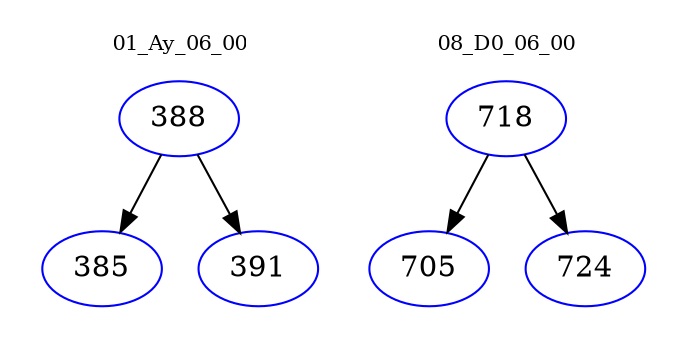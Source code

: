 digraph{
subgraph cluster_0 {
color = white
label = "01_Ay_06_00";
fontsize=10;
T0_388 [label="388", color="blue"]
T0_388 -> T0_385 [color="black"]
T0_385 [label="385", color="blue"]
T0_388 -> T0_391 [color="black"]
T0_391 [label="391", color="blue"]
}
subgraph cluster_1 {
color = white
label = "08_D0_06_00";
fontsize=10;
T1_718 [label="718", color="blue"]
T1_718 -> T1_705 [color="black"]
T1_705 [label="705", color="blue"]
T1_718 -> T1_724 [color="black"]
T1_724 [label="724", color="blue"]
}
}
